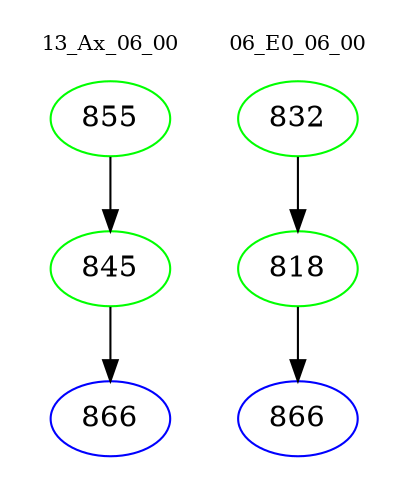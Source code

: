digraph{
subgraph cluster_0 {
color = white
label = "13_Ax_06_00";
fontsize=10;
T0_855 [label="855", color="green"]
T0_855 -> T0_845 [color="black"]
T0_845 [label="845", color="green"]
T0_845 -> T0_866 [color="black"]
T0_866 [label="866", color="blue"]
}
subgraph cluster_1 {
color = white
label = "06_E0_06_00";
fontsize=10;
T1_832 [label="832", color="green"]
T1_832 -> T1_818 [color="black"]
T1_818 [label="818", color="green"]
T1_818 -> T1_866 [color="black"]
T1_866 [label="866", color="blue"]
}
}
